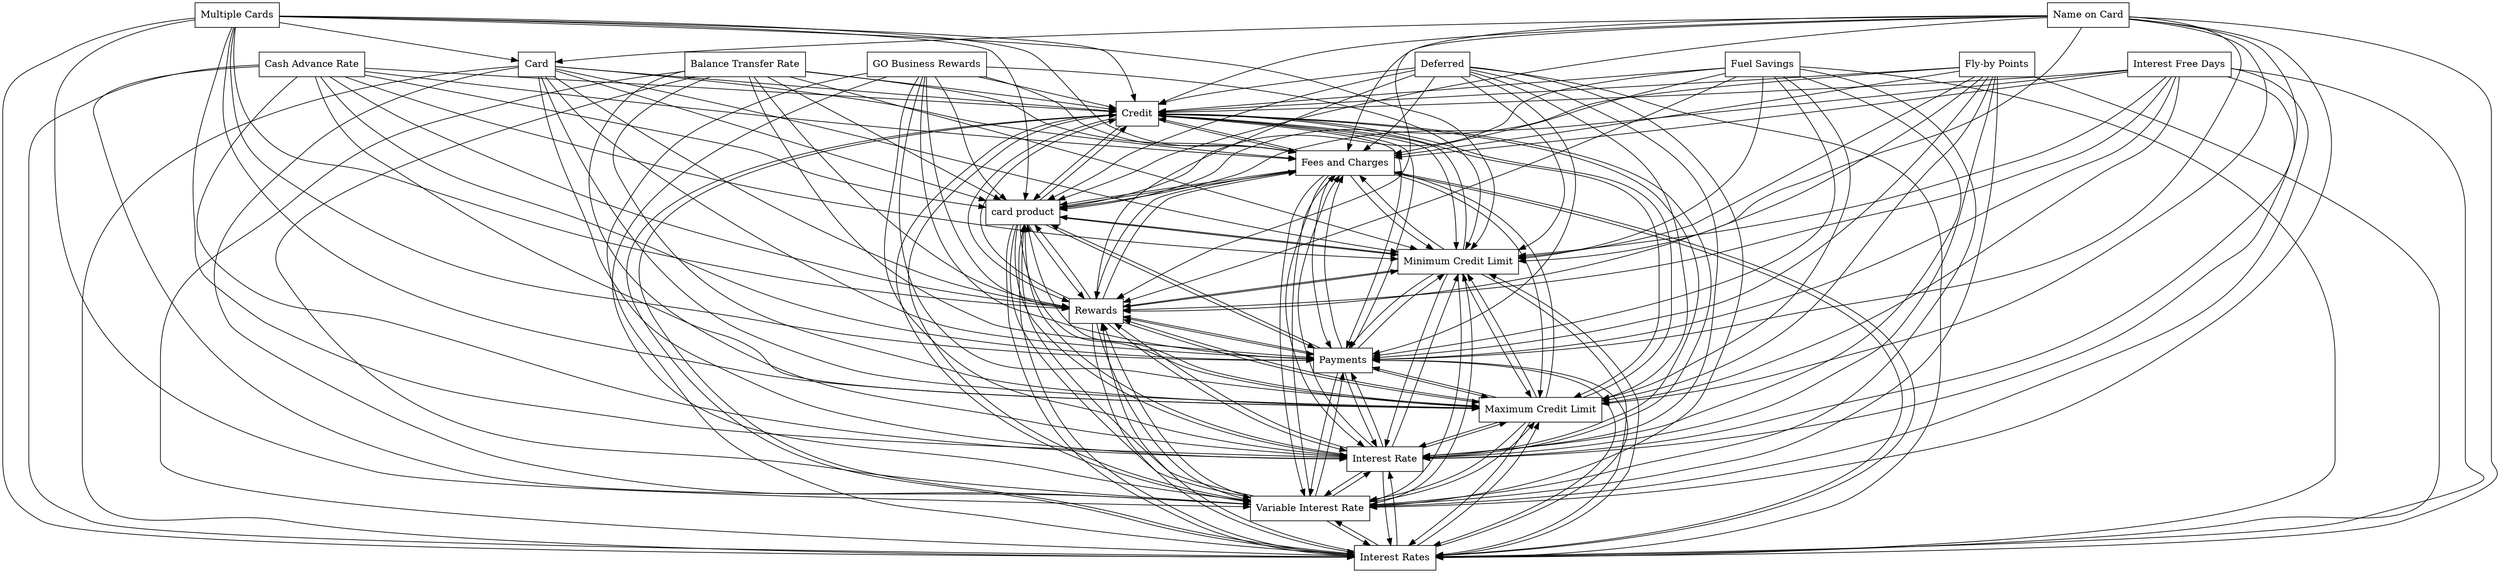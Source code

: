 digraph{
graph [rankdir=TB];
node [shape=box];
edge [arrowhead=normal];
0[label="GO Business Rewards",]
1[label="Name on Card",]
2[label="Credit",]
3[label="Fees and Charges",]
4[label="Interest Rates",]
5[label="Interest Free Days",]
6[label="Cash Advance Rate",]
7[label="Variable Interest Rate",]
8[label="Interest Rate",]
9[label="Maximum Credit Limit",]
10[label="Payments",]
11[label="Rewards",]
12[label="Minimum Credit Limit",]
13[label="Deferred",]
14[label="Fuel Savings",]
15[label="Fly-by Points",]
16[label="Multiple Cards",]
17[label="Balance Transfer Rate",]
18[label="card product",]
19[label="Card",]
0->2[label="",]
0->3[label="",]
0->4[label="",]
0->7[label="",]
0->8[label="",]
0->9[label="",]
0->10[label="",]
0->11[label="",]
0->12[label="",]
0->18[label="",]
1->2[label="",]
1->3[label="",]
1->4[label="",]
1->7[label="",]
1->8[label="",]
1->9[label="",]
1->10[label="",]
1->11[label="",]
1->12[label="",]
1->18[label="",]
1->19[label="",]
2->3[label="",]
2->4[label="",]
2->7[label="",]
2->8[label="",]
2->9[label="",]
2->10[label="",]
2->11[label="",]
2->12[label="",]
2->18[label="",]
3->2[label="",]
3->4[label="",]
3->7[label="",]
3->8[label="",]
3->9[label="",]
3->10[label="",]
3->11[label="",]
3->12[label="",]
3->18[label="",]
4->2[label="",]
4->3[label="",]
4->7[label="",]
4->8[label="",]
4->9[label="",]
4->10[label="",]
4->11[label="",]
4->12[label="",]
4->18[label="",]
5->2[label="",]
5->3[label="",]
5->4[label="",]
5->7[label="",]
5->8[label="",]
5->9[label="",]
5->10[label="",]
5->11[label="",]
5->12[label="",]
5->18[label="",]
6->2[label="",]
6->3[label="",]
6->4[label="",]
6->7[label="",]
6->8[label="",]
6->9[label="",]
6->10[label="",]
6->11[label="",]
6->12[label="",]
6->18[label="",]
7->2[label="",]
7->3[label="",]
7->4[label="",]
7->8[label="",]
7->9[label="",]
7->10[label="",]
7->11[label="",]
7->12[label="",]
7->18[label="",]
8->2[label="",]
8->3[label="",]
8->4[label="",]
8->7[label="",]
8->9[label="",]
8->10[label="",]
8->11[label="",]
8->12[label="",]
8->18[label="",]
9->2[label="",]
9->3[label="",]
9->4[label="",]
9->7[label="",]
9->8[label="",]
9->10[label="",]
9->11[label="",]
9->12[label="",]
9->18[label="",]
10->2[label="",]
10->3[label="",]
10->4[label="",]
10->7[label="",]
10->8[label="",]
10->9[label="",]
10->11[label="",]
10->12[label="",]
10->18[label="",]
11->2[label="",]
11->3[label="",]
11->4[label="",]
11->7[label="",]
11->8[label="",]
11->9[label="",]
11->10[label="",]
11->12[label="",]
11->18[label="",]
12->2[label="",]
12->3[label="",]
12->4[label="",]
12->7[label="",]
12->8[label="",]
12->9[label="",]
12->10[label="",]
12->11[label="",]
12->18[label="",]
13->2[label="",]
13->3[label="",]
13->4[label="",]
13->7[label="",]
13->8[label="",]
13->9[label="",]
13->10[label="",]
13->11[label="",]
13->12[label="",]
13->18[label="",]
14->2[label="",]
14->3[label="",]
14->4[label="",]
14->7[label="",]
14->8[label="",]
14->9[label="",]
14->10[label="",]
14->11[label="",]
14->12[label="",]
14->18[label="",]
15->2[label="",]
15->3[label="",]
15->4[label="",]
15->7[label="",]
15->8[label="",]
15->9[label="",]
15->10[label="",]
15->11[label="",]
15->12[label="",]
15->18[label="",]
16->2[label="",]
16->3[label="",]
16->4[label="",]
16->7[label="",]
16->8[label="",]
16->9[label="",]
16->10[label="",]
16->11[label="",]
16->12[label="",]
16->18[label="",]
16->19[label="",]
17->2[label="",]
17->3[label="",]
17->4[label="",]
17->7[label="",]
17->8[label="",]
17->9[label="",]
17->10[label="",]
17->11[label="",]
17->12[label="",]
17->18[label="",]
18->2[label="",]
18->3[label="",]
18->4[label="",]
18->7[label="",]
18->8[label="",]
18->9[label="",]
18->10[label="",]
18->11[label="",]
18->12[label="",]
19->2[label="",]
19->3[label="",]
19->4[label="",]
19->7[label="",]
19->8[label="",]
19->9[label="",]
19->10[label="",]
19->11[label="",]
19->12[label="",]
19->18[label="",]
}
